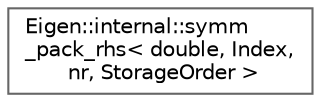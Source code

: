 digraph "Graphical Class Hierarchy"
{
 // LATEX_PDF_SIZE
  bgcolor="transparent";
  edge [fontname=Helvetica,fontsize=10,labelfontname=Helvetica,labelfontsize=10];
  node [fontname=Helvetica,fontsize=10,shape=box,height=0.2,width=0.4];
  rankdir="LR";
  Node0 [id="Node000000",label="Eigen::internal::symm\l_pack_rhs\< double, Index,\l nr, StorageOrder \>",height=0.2,width=0.4,color="grey40", fillcolor="white", style="filled",URL="$structEigen_1_1internal_1_1symm__pack__rhs_3_01double_00_01Index_00_01nr_00_01StorageOrder_01_4.html",tooltip=" "];
}
